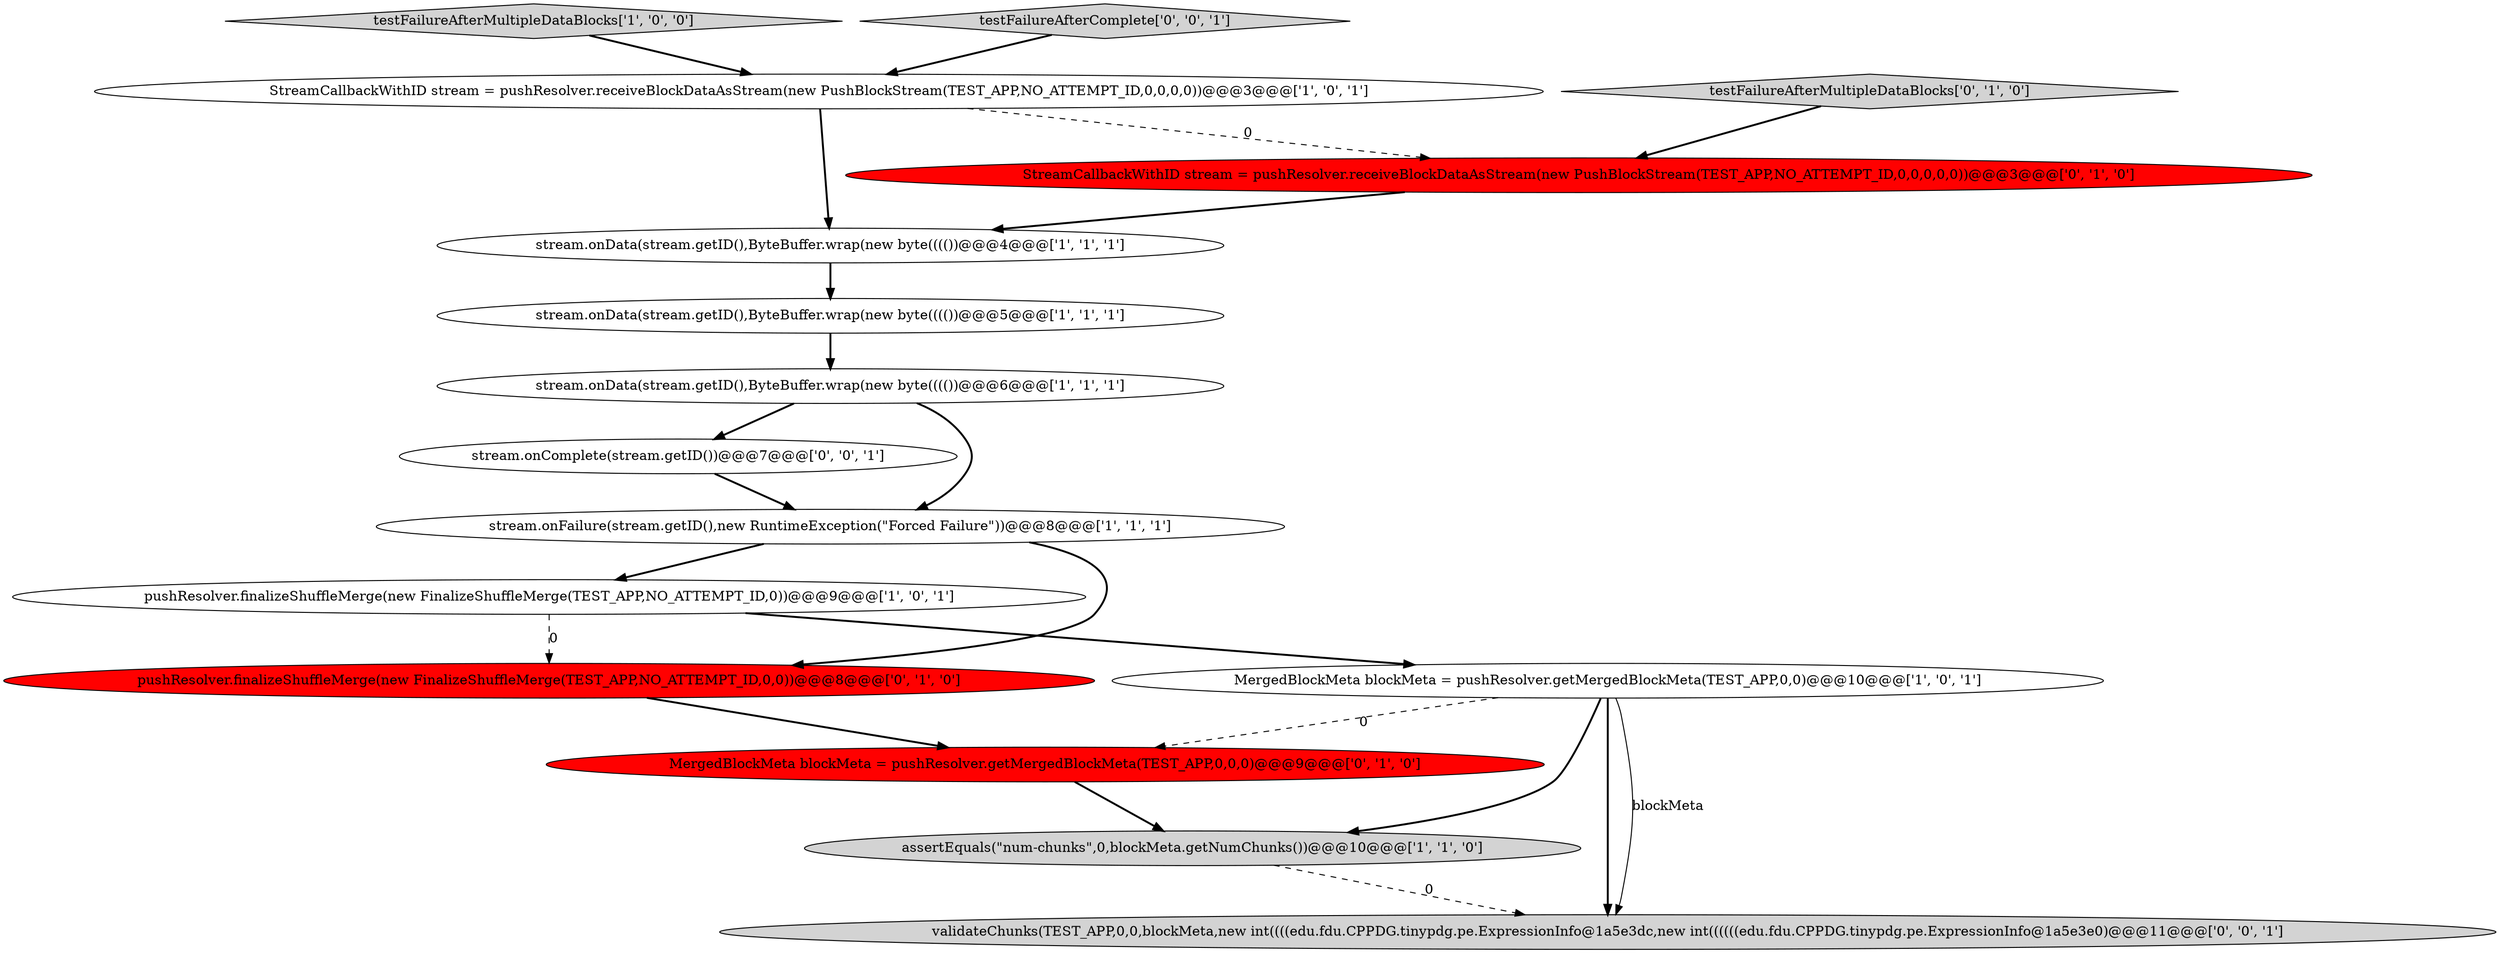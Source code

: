 digraph {
12 [style = filled, label = "MergedBlockMeta blockMeta = pushResolver.getMergedBlockMeta(TEST_APP,0,0,0)@@@9@@@['0', '1', '0']", fillcolor = red, shape = ellipse image = "AAA1AAABBB2BBB"];
13 [style = filled, label = "stream.onComplete(stream.getID())@@@7@@@['0', '0', '1']", fillcolor = white, shape = ellipse image = "AAA0AAABBB3BBB"];
7 [style = filled, label = "pushResolver.finalizeShuffleMerge(new FinalizeShuffleMerge(TEST_APP,NO_ATTEMPT_ID,0))@@@9@@@['1', '0', '1']", fillcolor = white, shape = ellipse image = "AAA0AAABBB1BBB"];
3 [style = filled, label = "assertEquals(\"num-chunks\",0,blockMeta.getNumChunks())@@@10@@@['1', '1', '0']", fillcolor = lightgray, shape = ellipse image = "AAA0AAABBB1BBB"];
6 [style = filled, label = "stream.onFailure(stream.getID(),new RuntimeException(\"Forced Failure\"))@@@8@@@['1', '1', '1']", fillcolor = white, shape = ellipse image = "AAA0AAABBB1BBB"];
2 [style = filled, label = "MergedBlockMeta blockMeta = pushResolver.getMergedBlockMeta(TEST_APP,0,0)@@@10@@@['1', '0', '1']", fillcolor = white, shape = ellipse image = "AAA0AAABBB1BBB"];
9 [style = filled, label = "pushResolver.finalizeShuffleMerge(new FinalizeShuffleMerge(TEST_APP,NO_ATTEMPT_ID,0,0))@@@8@@@['0', '1', '0']", fillcolor = red, shape = ellipse image = "AAA1AAABBB2BBB"];
10 [style = filled, label = "testFailureAfterMultipleDataBlocks['0', '1', '0']", fillcolor = lightgray, shape = diamond image = "AAA0AAABBB2BBB"];
0 [style = filled, label = "stream.onData(stream.getID(),ByteBuffer.wrap(new byte(((())@@@5@@@['1', '1', '1']", fillcolor = white, shape = ellipse image = "AAA0AAABBB1BBB"];
8 [style = filled, label = "testFailureAfterMultipleDataBlocks['1', '0', '0']", fillcolor = lightgray, shape = diamond image = "AAA0AAABBB1BBB"];
5 [style = filled, label = "stream.onData(stream.getID(),ByteBuffer.wrap(new byte(((())@@@6@@@['1', '1', '1']", fillcolor = white, shape = ellipse image = "AAA0AAABBB1BBB"];
15 [style = filled, label = "validateChunks(TEST_APP,0,0,blockMeta,new int((((edu.fdu.CPPDG.tinypdg.pe.ExpressionInfo@1a5e3dc,new int((((((edu.fdu.CPPDG.tinypdg.pe.ExpressionInfo@1a5e3e0)@@@11@@@['0', '0', '1']", fillcolor = lightgray, shape = ellipse image = "AAA0AAABBB3BBB"];
14 [style = filled, label = "testFailureAfterComplete['0', '0', '1']", fillcolor = lightgray, shape = diamond image = "AAA0AAABBB3BBB"];
1 [style = filled, label = "StreamCallbackWithID stream = pushResolver.receiveBlockDataAsStream(new PushBlockStream(TEST_APP,NO_ATTEMPT_ID,0,0,0,0))@@@3@@@['1', '0', '1']", fillcolor = white, shape = ellipse image = "AAA0AAABBB1BBB"];
11 [style = filled, label = "StreamCallbackWithID stream = pushResolver.receiveBlockDataAsStream(new PushBlockStream(TEST_APP,NO_ATTEMPT_ID,0,0,0,0,0))@@@3@@@['0', '1', '0']", fillcolor = red, shape = ellipse image = "AAA1AAABBB2BBB"];
4 [style = filled, label = "stream.onData(stream.getID(),ByteBuffer.wrap(new byte(((())@@@4@@@['1', '1', '1']", fillcolor = white, shape = ellipse image = "AAA0AAABBB1BBB"];
1->4 [style = bold, label=""];
2->3 [style = bold, label=""];
11->4 [style = bold, label=""];
2->15 [style = solid, label="blockMeta"];
14->1 [style = bold, label=""];
4->0 [style = bold, label=""];
8->1 [style = bold, label=""];
2->12 [style = dashed, label="0"];
5->6 [style = bold, label=""];
7->9 [style = dashed, label="0"];
7->2 [style = bold, label=""];
1->11 [style = dashed, label="0"];
5->13 [style = bold, label=""];
2->15 [style = bold, label=""];
3->15 [style = dashed, label="0"];
12->3 [style = bold, label=""];
9->12 [style = bold, label=""];
13->6 [style = bold, label=""];
6->9 [style = bold, label=""];
6->7 [style = bold, label=""];
0->5 [style = bold, label=""];
10->11 [style = bold, label=""];
}
